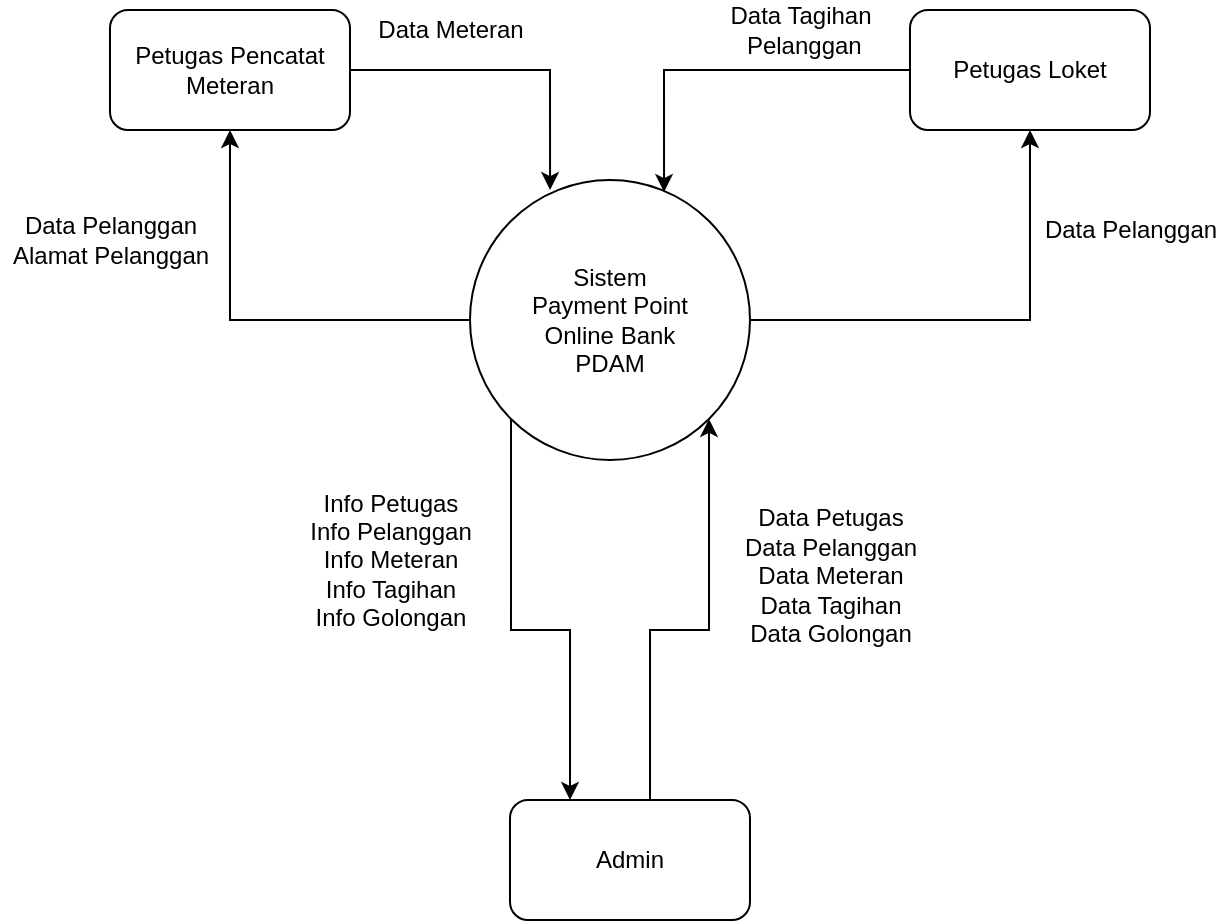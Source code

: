 <mxfile version="16.4.6" type="github">
  <diagram id="uMM3siVCVbOM3F6NofLO" name="Page-1">
    <mxGraphModel dx="1102" dy="621" grid="1" gridSize="10" guides="1" tooltips="1" connect="1" arrows="1" fold="1" page="1" pageScale="1" pageWidth="827" pageHeight="1169" math="0" shadow="0">
      <root>
        <mxCell id="0" />
        <mxCell id="1" parent="0" />
        <mxCell id="G_zQhxTGkbJwU_GFwThP-1" style="edgeStyle=orthogonalEdgeStyle;rounded=0;orthogonalLoop=1;jettySize=auto;html=1;exitX=0;exitY=0.5;exitDx=0;exitDy=0;entryX=0.5;entryY=1;entryDx=0;entryDy=0;" parent="1" source="G_zQhxTGkbJwU_GFwThP-4" target="G_zQhxTGkbJwU_GFwThP-8" edge="1">
          <mxGeometry relative="1" as="geometry" />
        </mxCell>
        <mxCell id="G_zQhxTGkbJwU_GFwThP-2" style="edgeStyle=orthogonalEdgeStyle;rounded=0;orthogonalLoop=1;jettySize=auto;html=1;exitX=1;exitY=0.5;exitDx=0;exitDy=0;entryX=0.5;entryY=1;entryDx=0;entryDy=0;" parent="1" source="G_zQhxTGkbJwU_GFwThP-4" target="G_zQhxTGkbJwU_GFwThP-6" edge="1">
          <mxGeometry relative="1" as="geometry" />
        </mxCell>
        <mxCell id="sdZTkzF2ThpnrSBqMyDu-6" style="edgeStyle=orthogonalEdgeStyle;rounded=0;orthogonalLoop=1;jettySize=auto;html=1;exitX=0;exitY=1;exitDx=0;exitDy=0;entryX=0.25;entryY=0;entryDx=0;entryDy=0;" edge="1" parent="1" source="G_zQhxTGkbJwU_GFwThP-4" target="G_zQhxTGkbJwU_GFwThP-9">
          <mxGeometry relative="1" as="geometry" />
        </mxCell>
        <mxCell id="G_zQhxTGkbJwU_GFwThP-4" value="Sistem&lt;br&gt;&lt;div&gt;Payment Point &lt;br&gt;&lt;/div&gt;&lt;div&gt;Online Bank&lt;/div&gt;&lt;div&gt;PDAM&lt;br&gt;&lt;/div&gt;" style="ellipse;whiteSpace=wrap;html=1;aspect=fixed;" parent="1" vertex="1">
          <mxGeometry x="330" y="230" width="140" height="140" as="geometry" />
        </mxCell>
        <mxCell id="G_zQhxTGkbJwU_GFwThP-5" style="edgeStyle=orthogonalEdgeStyle;rounded=0;orthogonalLoop=1;jettySize=auto;html=1;exitX=0;exitY=0.5;exitDx=0;exitDy=0;entryX=0.693;entryY=0.043;entryDx=0;entryDy=0;entryPerimeter=0;" parent="1" source="G_zQhxTGkbJwU_GFwThP-6" target="G_zQhxTGkbJwU_GFwThP-4" edge="1">
          <mxGeometry relative="1" as="geometry" />
        </mxCell>
        <mxCell id="G_zQhxTGkbJwU_GFwThP-6" value="Petugas Loket" style="rounded=1;whiteSpace=wrap;html=1;" parent="1" vertex="1">
          <mxGeometry x="550" y="145" width="120" height="60" as="geometry" />
        </mxCell>
        <mxCell id="G_zQhxTGkbJwU_GFwThP-7" style="edgeStyle=orthogonalEdgeStyle;rounded=0;orthogonalLoop=1;jettySize=auto;html=1;exitX=1;exitY=0.5;exitDx=0;exitDy=0;entryX=0.286;entryY=0.036;entryDx=0;entryDy=0;entryPerimeter=0;" parent="1" source="G_zQhxTGkbJwU_GFwThP-8" target="G_zQhxTGkbJwU_GFwThP-4" edge="1">
          <mxGeometry relative="1" as="geometry" />
        </mxCell>
        <mxCell id="G_zQhxTGkbJwU_GFwThP-8" value="Petugas Pencatat&lt;br&gt;Meteran" style="rounded=1;whiteSpace=wrap;html=1;" parent="1" vertex="1">
          <mxGeometry x="150" y="145" width="120" height="60" as="geometry" />
        </mxCell>
        <mxCell id="sdZTkzF2ThpnrSBqMyDu-7" style="edgeStyle=orthogonalEdgeStyle;rounded=0;orthogonalLoop=1;jettySize=auto;html=1;exitX=0.75;exitY=0;exitDx=0;exitDy=0;entryX=1;entryY=1;entryDx=0;entryDy=0;" edge="1" parent="1" source="G_zQhxTGkbJwU_GFwThP-9" target="G_zQhxTGkbJwU_GFwThP-4">
          <mxGeometry relative="1" as="geometry">
            <Array as="points">
              <mxPoint x="420" y="540" />
              <mxPoint x="420" y="455" />
              <mxPoint x="450" y="455" />
            </Array>
          </mxGeometry>
        </mxCell>
        <mxCell id="G_zQhxTGkbJwU_GFwThP-9" value="Admin" style="rounded=1;whiteSpace=wrap;html=1;" parent="1" vertex="1">
          <mxGeometry x="350" y="540" width="120" height="60" as="geometry" />
        </mxCell>
        <mxCell id="G_zQhxTGkbJwU_GFwThP-10" value="&lt;div&gt;Data Pelanggan&lt;/div&gt;&lt;div&gt;Alamat Pelanggan&lt;br&gt;&lt;/div&gt;" style="text;html=1;align=center;verticalAlign=middle;resizable=0;points=[];autosize=1;strokeColor=none;fillColor=none;" parent="1" vertex="1">
          <mxGeometry x="95" y="245" width="110" height="30" as="geometry" />
        </mxCell>
        <mxCell id="G_zQhxTGkbJwU_GFwThP-11" value="Data Meteran" style="text;html=1;align=center;verticalAlign=middle;resizable=0;points=[];autosize=1;strokeColor=none;fillColor=none;" parent="1" vertex="1">
          <mxGeometry x="275" y="145" width="90" height="20" as="geometry" />
        </mxCell>
        <mxCell id="G_zQhxTGkbJwU_GFwThP-12" value="Data Pelanggan" style="text;html=1;align=center;verticalAlign=middle;resizable=0;points=[];autosize=1;strokeColor=none;fillColor=none;" parent="1" vertex="1">
          <mxGeometry x="610" y="245" width="100" height="20" as="geometry" />
        </mxCell>
        <mxCell id="G_zQhxTGkbJwU_GFwThP-13" value="&lt;div&gt;Data Tagihan&lt;/div&gt;&lt;div&gt;&amp;nbsp;Pelanggan&lt;/div&gt;" style="text;html=1;align=center;verticalAlign=middle;resizable=0;points=[];autosize=1;strokeColor=none;fillColor=none;" parent="1" vertex="1">
          <mxGeometry x="450" y="140" width="90" height="30" as="geometry" />
        </mxCell>
        <mxCell id="G_zQhxTGkbJwU_GFwThP-14" value="&lt;div&gt;Data Petugas&lt;br&gt;&lt;/div&gt;&lt;div&gt;Data Pelanggan&lt;/div&gt;&lt;div&gt;Data Meteran&lt;br&gt;&lt;/div&gt;&lt;div&gt;Data Tagihan&lt;/div&gt;&lt;div&gt;Data Golongan&lt;/div&gt;&lt;div&gt;&lt;br&gt;&lt;/div&gt;" style="text;html=1;align=center;verticalAlign=middle;resizable=0;points=[];autosize=1;strokeColor=none;fillColor=none;" parent="1" vertex="1">
          <mxGeometry x="460" y="390" width="100" height="90" as="geometry" />
        </mxCell>
        <mxCell id="sdZTkzF2ThpnrSBqMyDu-8" value="Info Petugas&lt;br&gt;&lt;div&gt;Info Pelanggan&lt;/div&gt;&lt;div&gt;Info Meteran&lt;/div&gt;&lt;div&gt;Info Tagihan&lt;/div&gt;&lt;div&gt;Info Golongan&lt;br&gt;&lt;/div&gt;" style="text;html=1;align=center;verticalAlign=middle;resizable=0;points=[];autosize=1;strokeColor=none;fillColor=none;" vertex="1" parent="1">
          <mxGeometry x="240" y="380" width="100" height="80" as="geometry" />
        </mxCell>
      </root>
    </mxGraphModel>
  </diagram>
</mxfile>
